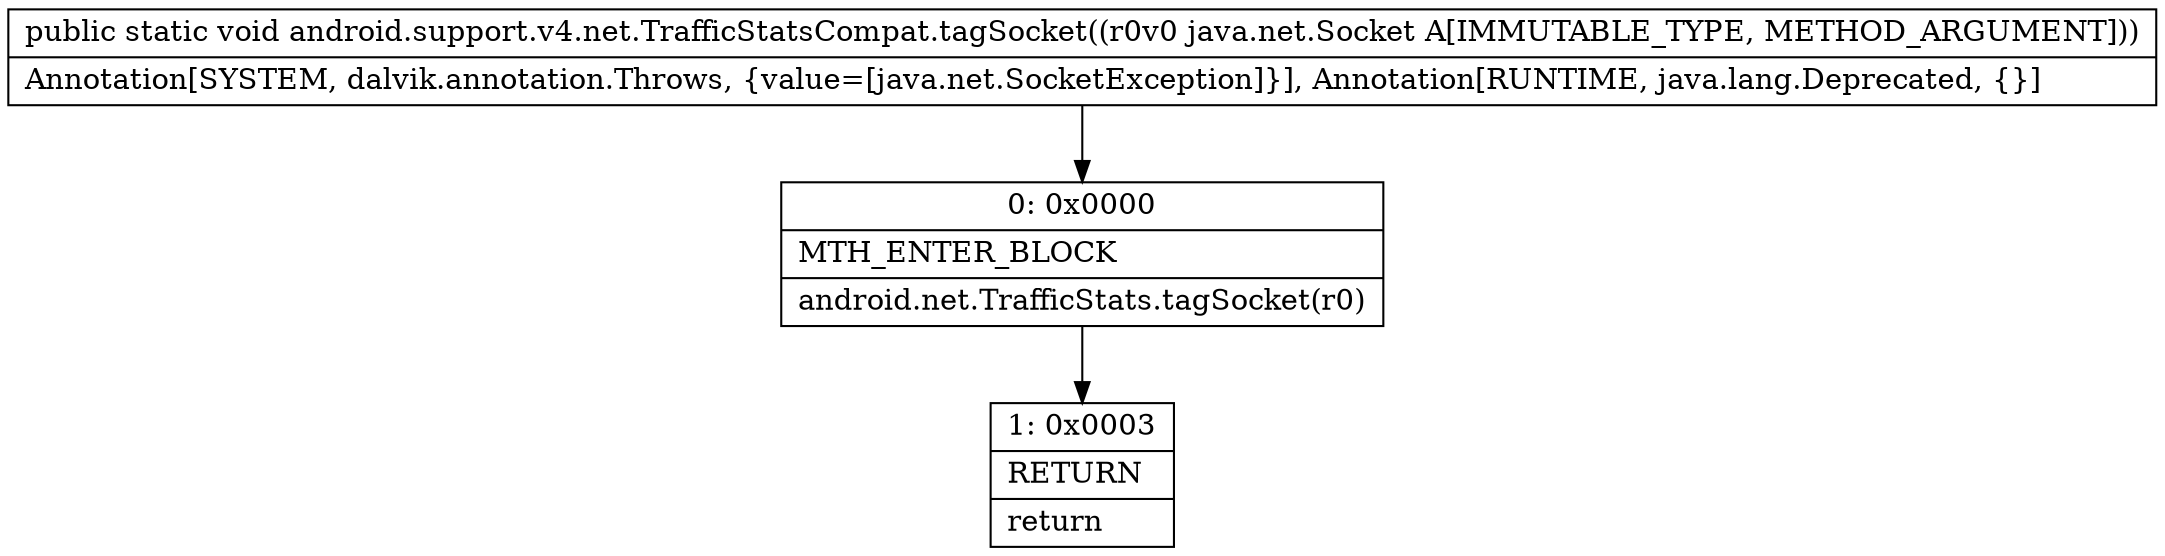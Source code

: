 digraph "CFG forandroid.support.v4.net.TrafficStatsCompat.tagSocket(Ljava\/net\/Socket;)V" {
Node_0 [shape=record,label="{0\:\ 0x0000|MTH_ENTER_BLOCK\l|android.net.TrafficStats.tagSocket(r0)\l}"];
Node_1 [shape=record,label="{1\:\ 0x0003|RETURN\l|return\l}"];
MethodNode[shape=record,label="{public static void android.support.v4.net.TrafficStatsCompat.tagSocket((r0v0 java.net.Socket A[IMMUTABLE_TYPE, METHOD_ARGUMENT]))  | Annotation[SYSTEM, dalvik.annotation.Throws, \{value=[java.net.SocketException]\}], Annotation[RUNTIME, java.lang.Deprecated, \{\}]\l}"];
MethodNode -> Node_0;
Node_0 -> Node_1;
}


